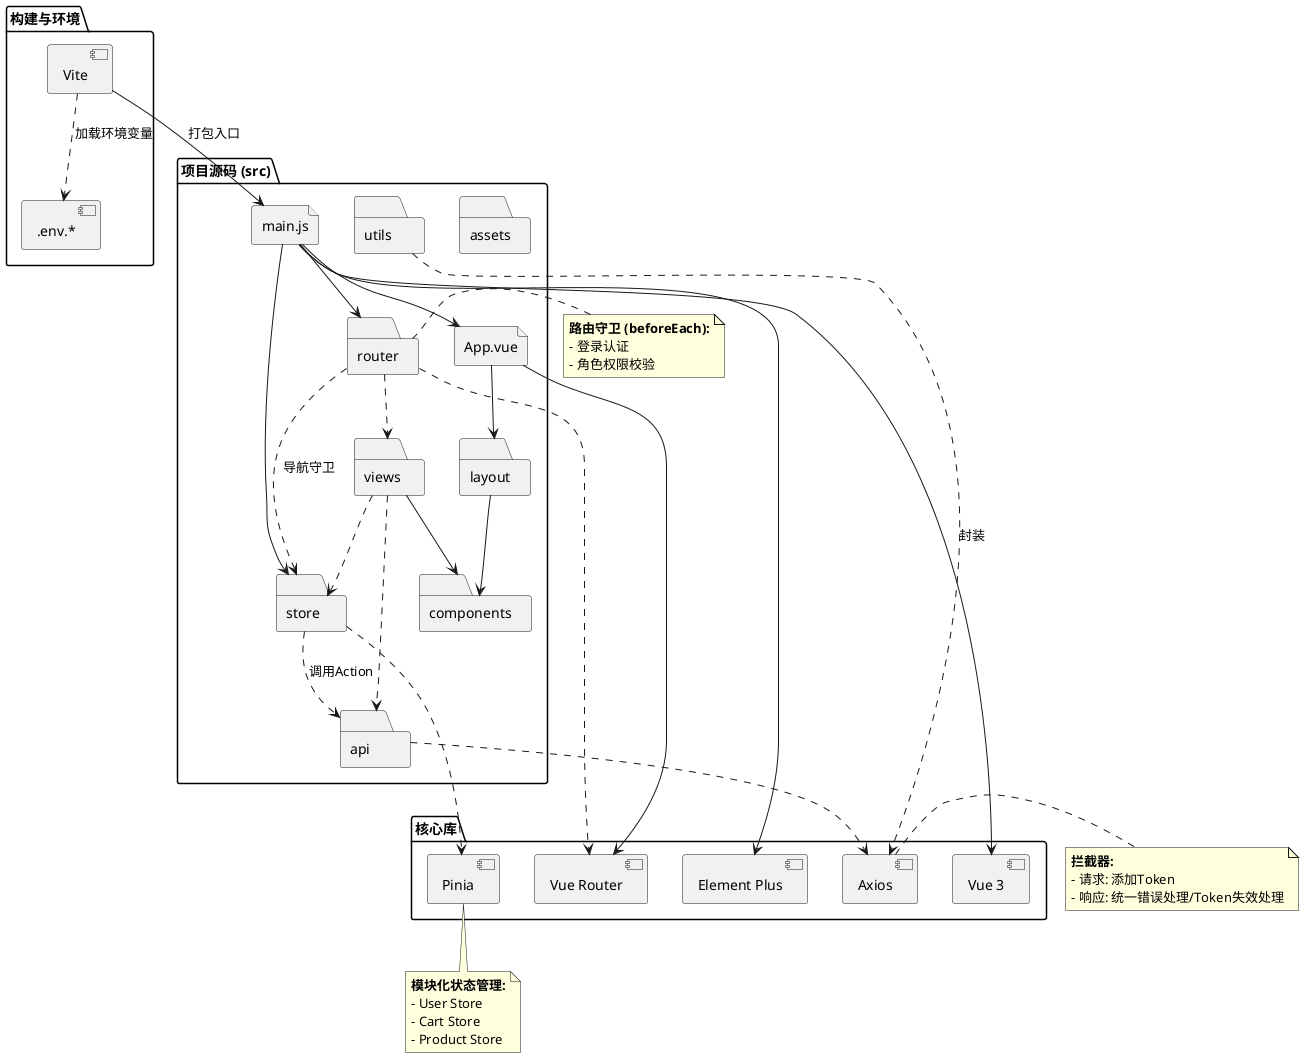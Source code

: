 @startuml 前端架构图

skinparam componentStyle uml2
skinparam rectangle {
    RoundCorner 20
    BackgroundColor LightBlue
}

package "构建与环境" {
    component [Vite] as Vite
    component [.env.*] as Env
}

package "核心库" {
    component [Vue 3] as Vue
    component [Vue Router] as Router
    component [Pinia] as Pinia
    component [Axios] as Axios
    component [Element Plus] as ElementPlus
}

package "项目源码 (src)" {
    folder "api" as Api
    folder "assets" as Assets
    folder "components" as Components
    folder "layout" as Layout
    folder "router" as RouterConfig
    folder "store" as Store
    folder "utils" as Utils
    folder "views" as Views
    file "main.js" as Main
    file "App.vue" as App
}


' 依赖关系
Main --> Vue
Main --> RouterConfig
Main --> Store
Main --> ElementPlus
Main --> App

App --> Router
App --> Layout

RouterConfig ..> Router
RouterConfig ..> Views
RouterConfig ..> Store : 导航守卫

Store ..> Pinia
Store ..> Api : 调用Action

Api ..> Axios
Utils ..> Axios : 封装

Views --> Components
Views ..> Api
Views ..> Store

Layout --> Components

Vite --> Main : 打包入口
Vite ..> Env : 加载环境变量

note right of Axios {
  <b>拦截器:</b>
  - 请求: 添加Token
  - 响应: 统一错误处理/Token失效处理
}

note bottom of Pinia {
  <b>模块化状态管理:</b>
  - User Store
  - Cart Store
  - Product Store
}

note left of RouterConfig {
  <b>路由守卫 (beforeEach):</b>
  - 登录认证
  - 角色权限校验
}

@enduml 